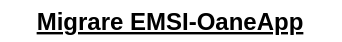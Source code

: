 <mxfile version="13.4.8" type="github"><diagram id="_1yvzCGvJkqXMO69-pvQ" name="Page-1"><mxGraphModel dx="1179" dy="762" grid="1" gridSize="10" guides="1" tooltips="1" connect="1" arrows="1" fold="1" page="1" pageScale="1" pageWidth="850" pageHeight="1100" math="0" shadow="0"><root><mxCell id="0"/><mxCell id="1" parent="0"/><mxCell id="6-JYlnI1QngjwtKxXhHv-1" value="Migrare EMSI-OaneApp" style="text;align=center;fontStyle=5;verticalAlign=middle;spacingLeft=3;spacingRight=3;strokeColor=none;rotatable=0;points=[[0,0.5],[1,0.5]];portConstraint=eastwest;" vertex="1" parent="1"><mxGeometry x="40" y="40" width="170" height="20" as="geometry"/></mxCell></root></mxGraphModel></diagram></mxfile>